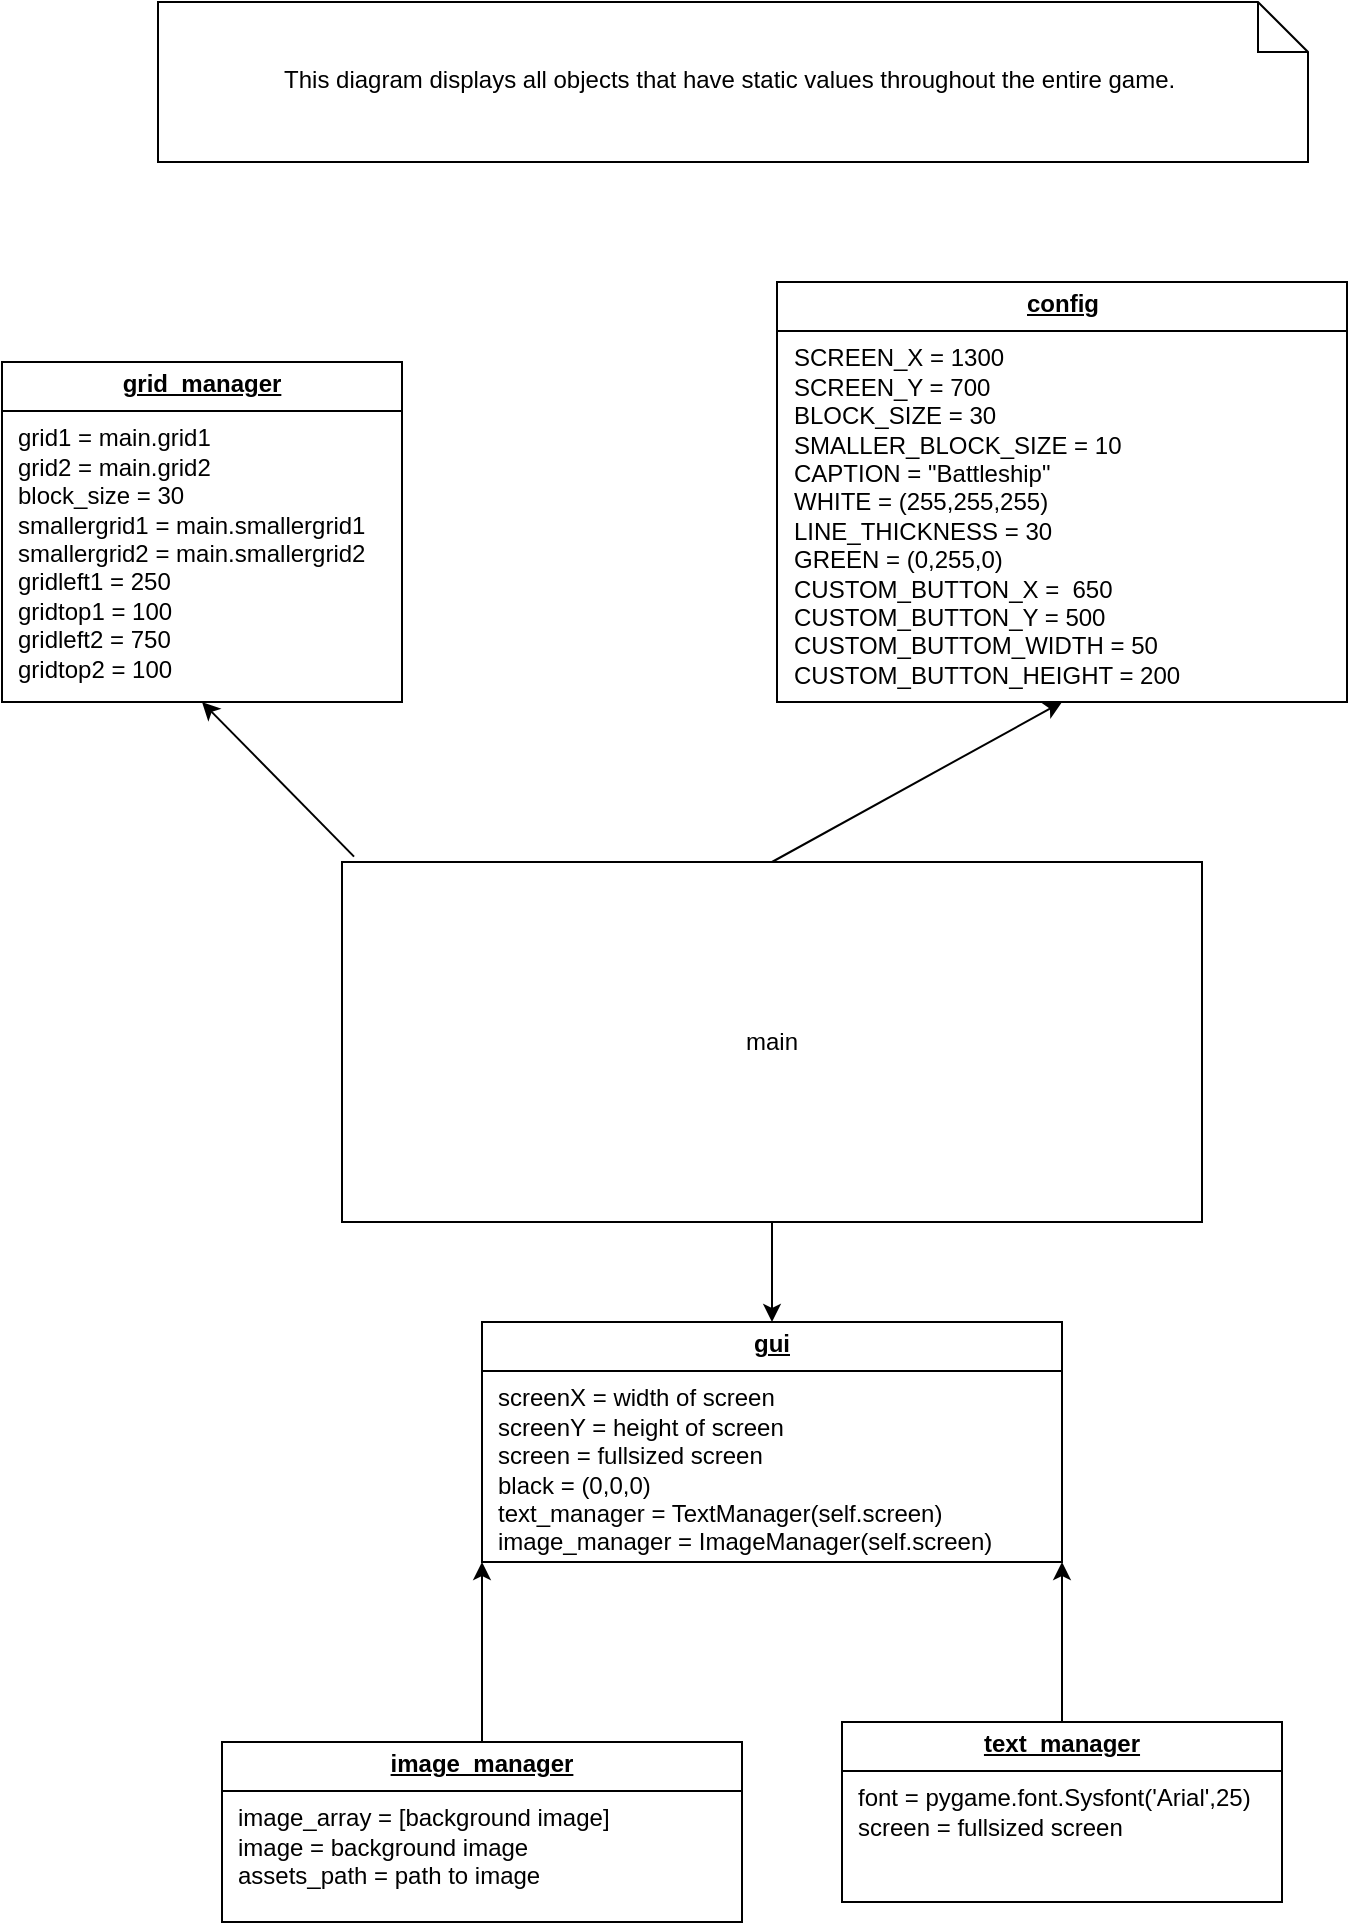 <mxfile version="24.7.17">
  <diagram name="Page-1" id="c4acf3e9-155e-7222-9cf6-157b1a14988f">
    <mxGraphModel dx="1392" dy="1854" grid="1" gridSize="10" guides="1" tooltips="1" connect="1" arrows="1" fold="1" page="1" pageScale="1" pageWidth="850" pageHeight="1100" background="none" math="0" shadow="0">
      <root>
        <mxCell id="0" />
        <mxCell id="1" parent="0" />
        <mxCell id="OJ8fWZAq_-_0cFdH9Q6A-1" value="main" style="rounded=0;whiteSpace=wrap;html=1;" parent="1" vertex="1">
          <mxGeometry x="230" y="190" width="430" height="180" as="geometry" />
        </mxCell>
        <mxCell id="OJ8fWZAq_-_0cFdH9Q6A-2" value="&lt;p style=&quot;margin:0px;margin-top:4px;text-align:center;text-decoration:underline;&quot;&gt;&lt;b&gt;gui&lt;/b&gt;&lt;/p&gt;&lt;hr size=&quot;1&quot; style=&quot;border-style:solid;&quot;&gt;&lt;p style=&quot;margin:0px;margin-left:8px;&quot;&gt;screenX = width of screen&lt;/p&gt;&lt;p style=&quot;margin:0px;margin-left:8px;&quot;&gt;screenY = height of screen&lt;/p&gt;&lt;p style=&quot;margin:0px;margin-left:8px;&quot;&gt;screen = fullsized screen&lt;/p&gt;&lt;p style=&quot;margin:0px;margin-left:8px;&quot;&gt;black = (0,0,0)&lt;/p&gt;&lt;p style=&quot;margin:0px;margin-left:8px;&quot;&gt;text_manager = TextManager(self.screen)&lt;/p&gt;&lt;p style=&quot;margin:0px;margin-left:8px;&quot;&gt;image_manager = ImageManager(self.screen)&lt;/p&gt;" style="verticalAlign=top;align=left;overflow=fill;html=1;whiteSpace=wrap;" parent="1" vertex="1">
          <mxGeometry x="300" y="420" width="290" height="120" as="geometry" />
        </mxCell>
        <mxCell id="OJ8fWZAq_-_0cFdH9Q6A-3" value="&lt;p style=&quot;margin:0px;margin-top:4px;text-align:center;text-decoration:underline;&quot;&gt;&lt;b&gt;image_manager&lt;/b&gt;&lt;/p&gt;&lt;hr size=&quot;1&quot; style=&quot;border-style:solid;&quot;&gt;&lt;p style=&quot;margin:0px;margin-left:8px;&quot;&gt;image_array = [background image]&lt;/p&gt;&lt;p style=&quot;margin:0px;margin-left:8px;&quot;&gt;image = background image&lt;/p&gt;&lt;p style=&quot;margin:0px;margin-left:8px;&quot;&gt;assets_path = path to image&lt;/p&gt;&lt;p style=&quot;margin:0px;margin-left:8px;&quot;&gt;&lt;br&gt;&lt;/p&gt;&lt;p style=&quot;margin:0px;margin-left:8px;&quot;&gt;&lt;br&gt;&lt;/p&gt;" style="verticalAlign=top;align=left;overflow=fill;html=1;whiteSpace=wrap;" parent="1" vertex="1">
          <mxGeometry x="170" y="630" width="260" height="90" as="geometry" />
        </mxCell>
        <mxCell id="OJ8fWZAq_-_0cFdH9Q6A-4" value="&lt;p style=&quot;margin:0px;margin-top:4px;text-align:center;text-decoration:underline;&quot;&gt;&lt;b&gt;text_manager&lt;/b&gt;&lt;/p&gt;&lt;hr size=&quot;1&quot; style=&quot;border-style:solid;&quot;&gt;&lt;p style=&quot;margin:0px;margin-left:8px;&quot;&gt;font = pygame.font.Sysfont(&#39;Arial&#39;,25)&lt;/p&gt;&lt;p style=&quot;margin:0px;margin-left:8px;&quot;&gt;screen = fullsized screen&lt;/p&gt;&lt;p style=&quot;margin:0px;margin-left:8px;&quot;&gt;&lt;br&gt;&lt;/p&gt;" style="verticalAlign=top;align=left;overflow=fill;html=1;whiteSpace=wrap;" parent="1" vertex="1">
          <mxGeometry x="480" y="620" width="220" height="90" as="geometry" />
        </mxCell>
        <mxCell id="OJ8fWZAq_-_0cFdH9Q6A-5" value="&lt;p style=&quot;margin:0px;margin-top:4px;text-align:center;text-decoration:underline;&quot;&gt;&lt;b&gt;config&lt;/b&gt;&lt;/p&gt;&lt;hr size=&quot;1&quot; style=&quot;border-style:solid;&quot;&gt;&lt;p style=&quot;margin:0px;margin-left:8px;&quot;&gt;SCREEN_X = 1300&lt;/p&gt;&lt;p style=&quot;margin:0px;margin-left:8px;&quot;&gt;SCREEN_Y = 700&lt;/p&gt;&lt;p style=&quot;margin:0px;margin-left:8px;&quot;&gt;BLOCK_SIZE = 30&lt;/p&gt;&lt;p style=&quot;margin:0px;margin-left:8px;&quot;&gt;SMALLER_BLOCK_SIZE = 10&lt;/p&gt;&lt;p style=&quot;margin:0px;margin-left:8px;&quot;&gt;CAPTION = &quot;Battleship&quot;&lt;/p&gt;&lt;p style=&quot;margin:0px;margin-left:8px;&quot;&gt;WHITE = (255,255,255)&lt;/p&gt;&lt;p style=&quot;margin:0px;margin-left:8px;&quot;&gt;LINE_THICKNESS = 30&lt;/p&gt;&lt;p style=&quot;margin:0px;margin-left:8px;&quot;&gt;GREEN = (0,255,0)&lt;/p&gt;&lt;p style=&quot;margin:0px;margin-left:8px;&quot;&gt;CUSTOM_BUTTON_X =&amp;nbsp; 650&lt;/p&gt;&lt;p style=&quot;margin:0px;margin-left:8px;&quot;&gt;CUSTOM_BUTTON_Y = 500&lt;/p&gt;&lt;p style=&quot;margin:0px;margin-left:8px;&quot;&gt;CUSTOM_BUTTOM_WIDTH = 50&lt;/p&gt;&lt;p style=&quot;margin:0px;margin-left:8px;&quot;&gt;CUSTOM_BUTTON_HEIGHT = 200&lt;/p&gt;&lt;p style=&quot;margin:0px;margin-left:8px;&quot;&gt;&lt;br&gt;&lt;/p&gt;&lt;p style=&quot;margin:0px;margin-left:8px;&quot;&gt;&lt;span style=&quot;background-color: rgb(43, 43, 43); color: rgb(169, 183, 198); font-family: &amp;quot;JetBrains Mono&amp;quot;, monospace; font-size: 9.8pt;&quot;&gt;&lt;br&gt;&lt;/span&gt;&lt;/p&gt;&lt;p style=&quot;margin:0px;margin-left:8px;&quot;&gt;&lt;br&gt;&lt;/p&gt;" style="verticalAlign=top;align=left;overflow=fill;html=1;whiteSpace=wrap;" parent="1" vertex="1">
          <mxGeometry x="447.5" y="-100" width="285" height="210" as="geometry" />
        </mxCell>
        <mxCell id="OJ8fWZAq_-_0cFdH9Q6A-6" value="This diagram displays all objects that have static values throughout the entire game.&amp;nbsp;" style="shape=note2;boundedLbl=1;whiteSpace=wrap;html=1;size=25;verticalAlign=top;align=center;" parent="1" vertex="1">
          <mxGeometry x="138" y="-240" width="575" height="80" as="geometry" />
        </mxCell>
        <mxCell id="OJ8fWZAq_-_0cFdH9Q6A-7" value="" style="endArrow=classic;html=1;rounded=0;exitX=0.5;exitY=0;exitDx=0;exitDy=0;entryX=0.5;entryY=1;entryDx=0;entryDy=0;" parent="1" source="OJ8fWZAq_-_0cFdH9Q6A-1" target="OJ8fWZAq_-_0cFdH9Q6A-5" edge="1">
          <mxGeometry width="50" height="50" relative="1" as="geometry">
            <mxPoint x="370" y="220" as="sourcePoint" />
            <mxPoint x="420" y="170" as="targetPoint" />
          </mxGeometry>
        </mxCell>
        <mxCell id="OJ8fWZAq_-_0cFdH9Q6A-8" value="" style="endArrow=classic;html=1;rounded=0;entryX=0.5;entryY=0;entryDx=0;entryDy=0;exitX=0.5;exitY=1;exitDx=0;exitDy=0;" parent="1" source="OJ8fWZAq_-_0cFdH9Q6A-1" target="OJ8fWZAq_-_0cFdH9Q6A-2" edge="1">
          <mxGeometry width="50" height="50" relative="1" as="geometry">
            <mxPoint x="240" y="330" as="sourcePoint" />
            <mxPoint x="290" y="280" as="targetPoint" />
          </mxGeometry>
        </mxCell>
        <mxCell id="OJ8fWZAq_-_0cFdH9Q6A-9" value="" style="endArrow=classic;html=1;rounded=0;exitX=0.5;exitY=0;exitDx=0;exitDy=0;entryX=0;entryY=1;entryDx=0;entryDy=0;" parent="1" source="OJ8fWZAq_-_0cFdH9Q6A-3" target="OJ8fWZAq_-_0cFdH9Q6A-2" edge="1">
          <mxGeometry width="50" height="50" relative="1" as="geometry">
            <mxPoint x="160" y="540" as="sourcePoint" />
            <mxPoint x="210" y="490" as="targetPoint" />
          </mxGeometry>
        </mxCell>
        <mxCell id="OJ8fWZAq_-_0cFdH9Q6A-10" value="" style="endArrow=classic;html=1;rounded=0;entryX=1;entryY=1;entryDx=0;entryDy=0;exitX=0.5;exitY=0;exitDx=0;exitDy=0;" parent="1" source="OJ8fWZAq_-_0cFdH9Q6A-4" target="OJ8fWZAq_-_0cFdH9Q6A-2" edge="1">
          <mxGeometry width="50" height="50" relative="1" as="geometry">
            <mxPoint x="540" y="560" as="sourcePoint" />
            <mxPoint x="590" y="510" as="targetPoint" />
          </mxGeometry>
        </mxCell>
        <mxCell id="HMLYxZp-qX5sJ4b0Pe4H-3" value="&lt;p style=&quot;margin:0px;margin-top:4px;text-align:center;text-decoration:underline;&quot;&gt;&lt;b&gt;grid_manager&lt;/b&gt;&lt;/p&gt;&lt;hr size=&quot;1&quot; style=&quot;border-style:solid;&quot;&gt;&lt;p style=&quot;margin:0px;margin-left:8px;&quot;&gt;grid1 = main.grid1&lt;/p&gt;&lt;p style=&quot;margin:0px;margin-left:8px;&quot;&gt;grid2 = main.grid2&lt;/p&gt;&lt;p style=&quot;margin:0px;margin-left:8px;&quot;&gt;block_size = 30&lt;/p&gt;&lt;p style=&quot;margin:0px;margin-left:8px;&quot;&gt;smallergrid1 = main.smallergrid1&lt;/p&gt;&lt;p style=&quot;margin:0px;margin-left:8px;&quot;&gt;smallergrid2 = main.smallergrid2&lt;/p&gt;&lt;p style=&quot;margin:0px;margin-left:8px;&quot;&gt;gridleft1 = 250&lt;/p&gt;&lt;p style=&quot;margin:0px;margin-left:8px;&quot;&gt;gridtop1 = 100&lt;/p&gt;&lt;p style=&quot;margin:0px;margin-left:8px;&quot;&gt;gridleft2 = 750&lt;/p&gt;&lt;p style=&quot;margin:0px;margin-left:8px;&quot;&gt;gridtop2 = 100&lt;/p&gt;&lt;p style=&quot;margin:0px;margin-left:8px;&quot;&gt;&lt;br&gt;&lt;/p&gt;" style="verticalAlign=top;align=left;overflow=fill;html=1;whiteSpace=wrap;" parent="1" vertex="1">
          <mxGeometry x="60" y="-60" width="200" height="170" as="geometry" />
        </mxCell>
        <mxCell id="HMLYxZp-qX5sJ4b0Pe4H-4" value="" style="endArrow=classic;html=1;rounded=0;exitX=0.014;exitY=-0.015;exitDx=0;exitDy=0;exitPerimeter=0;entryX=0.5;entryY=1;entryDx=0;entryDy=0;" parent="1" source="OJ8fWZAq_-_0cFdH9Q6A-1" target="HMLYxZp-qX5sJ4b0Pe4H-3" edge="1">
          <mxGeometry width="50" height="50" relative="1" as="geometry">
            <mxPoint x="180" y="160" as="sourcePoint" />
            <mxPoint x="230" y="110" as="targetPoint" />
          </mxGeometry>
        </mxCell>
      </root>
    </mxGraphModel>
  </diagram>
</mxfile>
